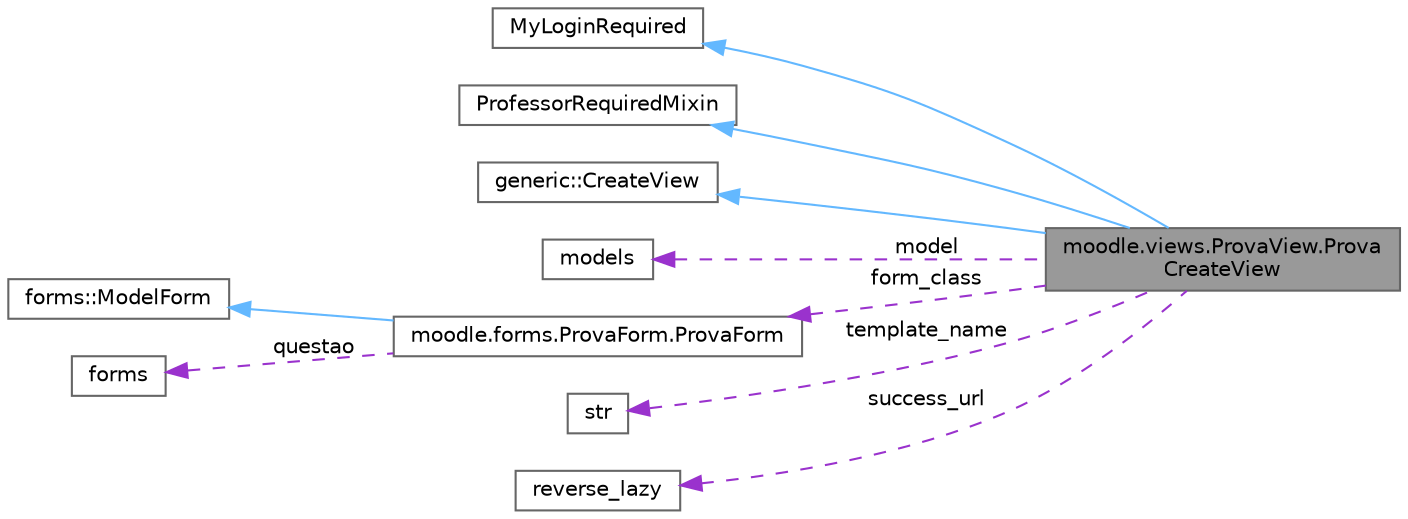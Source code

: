 digraph "moodle.views.ProvaView.ProvaCreateView"
{
 // INTERACTIVE_SVG=YES
 // LATEX_PDF_SIZE
  bgcolor="transparent";
  edge [fontname=Helvetica,fontsize=10,labelfontname=Helvetica,labelfontsize=10];
  node [fontname=Helvetica,fontsize=10,shape=box,height=0.2,width=0.4];
  rankdir="LR";
  Node1 [label="moodle.views.ProvaView.Prova\lCreateView",height=0.2,width=0.4,color="gray40", fillcolor="grey60", style="filled", fontcolor="black",tooltip=" "];
  Node2 -> Node1 [dir="back",color="steelblue1",style="solid"];
  Node2 [label="MyLoginRequired",height=0.2,width=0.4,color="gray40", fillcolor="white", style="filled",tooltip=" "];
  Node3 -> Node1 [dir="back",color="steelblue1",style="solid"];
  Node3 [label="ProfessorRequiredMixin",height=0.2,width=0.4,color="gray40", fillcolor="white", style="filled",tooltip=" "];
  Node4 -> Node1 [dir="back",color="steelblue1",style="solid"];
  Node4 [label="generic::CreateView",height=0.2,width=0.4,color="gray40", fillcolor="white", style="filled",tooltip=" "];
  Node5 -> Node1 [dir="back",color="darkorchid3",style="dashed",label=" model" ];
  Node5 [label="models",height=0.2,width=0.4,color="gray40", fillcolor="white", style="filled",tooltip=" "];
  Node6 -> Node1 [dir="back",color="darkorchid3",style="dashed",label=" form_class" ];
  Node6 [label="moodle.forms.ProvaForm.ProvaForm",height=0.2,width=0.4,color="gray40", fillcolor="white", style="filled",URL="$classmoodle_1_1forms_1_1_prova_form_1_1_prova_form.html",tooltip=" "];
  Node7 -> Node6 [dir="back",color="steelblue1",style="solid"];
  Node7 [label="forms::ModelForm",height=0.2,width=0.4,color="gray40", fillcolor="white", style="filled",tooltip=" "];
  Node8 -> Node6 [dir="back",color="darkorchid3",style="dashed",label=" questao" ];
  Node8 [label="forms",height=0.2,width=0.4,color="gray40", fillcolor="white", style="filled",tooltip=" "];
  Node9 -> Node1 [dir="back",color="darkorchid3",style="dashed",label=" template_name" ];
  Node9 [label="str",height=0.2,width=0.4,color="gray40", fillcolor="white", style="filled",tooltip=" "];
  Node10 -> Node1 [dir="back",color="darkorchid3",style="dashed",label=" success_url" ];
  Node10 [label="reverse_lazy",height=0.2,width=0.4,color="gray40", fillcolor="white", style="filled",tooltip=" "];
}
